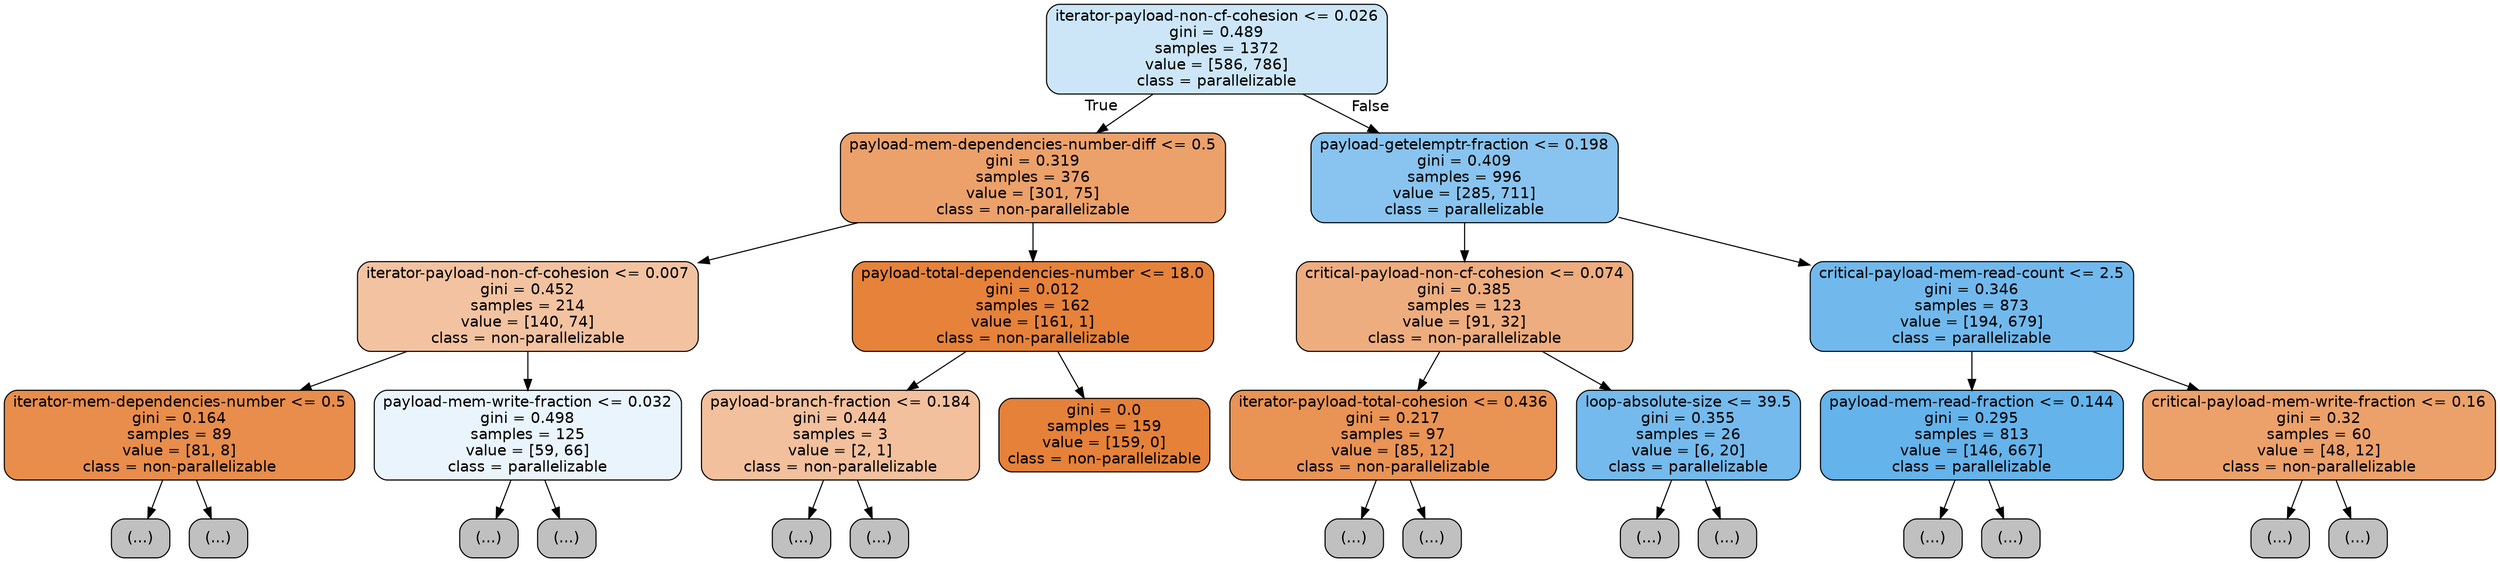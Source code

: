 digraph Tree {
node [shape=box, style="filled, rounded", color="black", fontname=helvetica] ;
edge [fontname=helvetica] ;
0 [label="iterator-payload-non-cf-cohesion <= 0.026\ngini = 0.489\nsamples = 1372\nvalue = [586, 786]\nclass = parallelizable", fillcolor="#399de541"] ;
1 [label="payload-mem-dependencies-number-diff <= 0.5\ngini = 0.319\nsamples = 376\nvalue = [301, 75]\nclass = non-parallelizable", fillcolor="#e58139bf"] ;
0 -> 1 [labeldistance=2.5, labelangle=45, headlabel="True"] ;
2 [label="iterator-payload-non-cf-cohesion <= 0.007\ngini = 0.452\nsamples = 214\nvalue = [140, 74]\nclass = non-parallelizable", fillcolor="#e5813978"] ;
1 -> 2 ;
3 [label="iterator-mem-dependencies-number <= 0.5\ngini = 0.164\nsamples = 89\nvalue = [81, 8]\nclass = non-parallelizable", fillcolor="#e58139e6"] ;
2 -> 3 ;
4 [label="(...)", fillcolor="#C0C0C0"] ;
3 -> 4 ;
7 [label="(...)", fillcolor="#C0C0C0"] ;
3 -> 7 ;
18 [label="payload-mem-write-fraction <= 0.032\ngini = 0.498\nsamples = 125\nvalue = [59, 66]\nclass = parallelizable", fillcolor="#399de51b"] ;
2 -> 18 ;
19 [label="(...)", fillcolor="#C0C0C0"] ;
18 -> 19 ;
28 [label="(...)", fillcolor="#C0C0C0"] ;
18 -> 28 ;
41 [label="payload-total-dependencies-number <= 18.0\ngini = 0.012\nsamples = 162\nvalue = [161, 1]\nclass = non-parallelizable", fillcolor="#e58139fd"] ;
1 -> 41 ;
42 [label="payload-branch-fraction <= 0.184\ngini = 0.444\nsamples = 3\nvalue = [2, 1]\nclass = non-parallelizable", fillcolor="#e581397f"] ;
41 -> 42 ;
43 [label="(...)", fillcolor="#C0C0C0"] ;
42 -> 43 ;
44 [label="(...)", fillcolor="#C0C0C0"] ;
42 -> 44 ;
45 [label="gini = 0.0\nsamples = 159\nvalue = [159, 0]\nclass = non-parallelizable", fillcolor="#e58139ff"] ;
41 -> 45 ;
46 [label="payload-getelemptr-fraction <= 0.198\ngini = 0.409\nsamples = 996\nvalue = [285, 711]\nclass = parallelizable", fillcolor="#399de599"] ;
0 -> 46 [labeldistance=2.5, labelangle=-45, headlabel="False"] ;
47 [label="critical-payload-non-cf-cohesion <= 0.074\ngini = 0.385\nsamples = 123\nvalue = [91, 32]\nclass = non-parallelizable", fillcolor="#e58139a5"] ;
46 -> 47 ;
48 [label="iterator-payload-total-cohesion <= 0.436\ngini = 0.217\nsamples = 97\nvalue = [85, 12]\nclass = non-parallelizable", fillcolor="#e58139db"] ;
47 -> 48 ;
49 [label="(...)", fillcolor="#C0C0C0"] ;
48 -> 49 ;
66 [label="(...)", fillcolor="#C0C0C0"] ;
48 -> 66 ;
71 [label="loop-absolute-size <= 39.5\ngini = 0.355\nsamples = 26\nvalue = [6, 20]\nclass = parallelizable", fillcolor="#399de5b3"] ;
47 -> 71 ;
72 [label="(...)", fillcolor="#C0C0C0"] ;
71 -> 72 ;
75 [label="(...)", fillcolor="#C0C0C0"] ;
71 -> 75 ;
76 [label="critical-payload-mem-read-count <= 2.5\ngini = 0.346\nsamples = 873\nvalue = [194, 679]\nclass = parallelizable", fillcolor="#399de5b6"] ;
46 -> 76 ;
77 [label="payload-mem-read-fraction <= 0.144\ngini = 0.295\nsamples = 813\nvalue = [146, 667]\nclass = parallelizable", fillcolor="#399de5c7"] ;
76 -> 77 ;
78 [label="(...)", fillcolor="#C0C0C0"] ;
77 -> 78 ;
193 [label="(...)", fillcolor="#C0C0C0"] ;
77 -> 193 ;
228 [label="critical-payload-mem-write-fraction <= 0.16\ngini = 0.32\nsamples = 60\nvalue = [48, 12]\nclass = non-parallelizable", fillcolor="#e58139bf"] ;
76 -> 228 ;
229 [label="(...)", fillcolor="#C0C0C0"] ;
228 -> 229 ;
238 [label="(...)", fillcolor="#C0C0C0"] ;
228 -> 238 ;
}